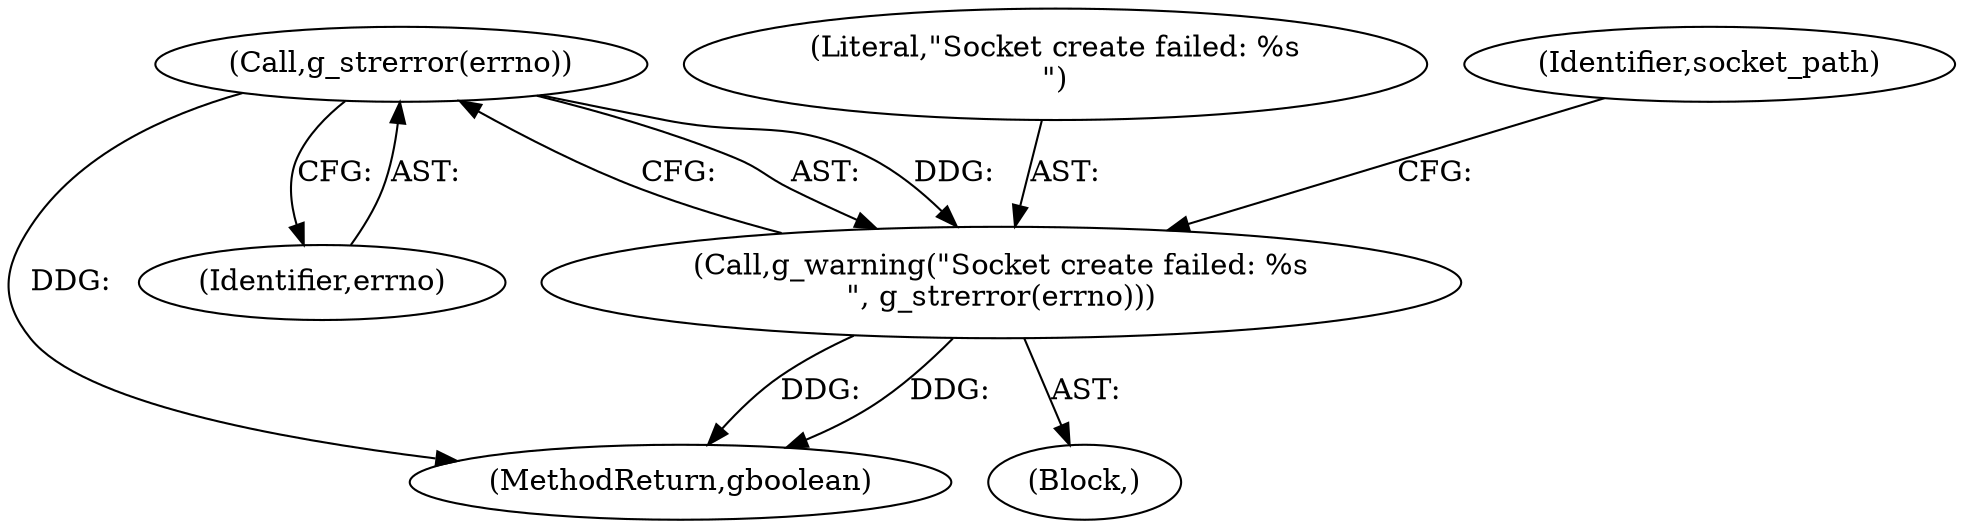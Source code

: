 digraph "0_lxde_f99163c6ff8b2f57c5f37b1ce5d62cf7450d4648@API" {
"1000142" [label="(Call,g_strerror(errno))"];
"1000140" [label="(Call,g_warning(\"Socket create failed: %s\n\", g_strerror(errno)))"];
"1000139" [label="(Block,)"];
"1000141" [label="(Literal,\"Socket create failed: %s\n\")"];
"1000140" [label="(Call,g_warning(\"Socket create failed: %s\n\", g_strerror(errno)))"];
"1000145" [label="(Identifier,socket_path)"];
"1000339" [label="(MethodReturn,gboolean)"];
"1000142" [label="(Call,g_strerror(errno))"];
"1000143" [label="(Identifier,errno)"];
"1000142" -> "1000140"  [label="AST: "];
"1000142" -> "1000143"  [label="CFG: "];
"1000143" -> "1000142"  [label="AST: "];
"1000140" -> "1000142"  [label="CFG: "];
"1000142" -> "1000339"  [label="DDG: "];
"1000142" -> "1000140"  [label="DDG: "];
"1000140" -> "1000139"  [label="AST: "];
"1000141" -> "1000140"  [label="AST: "];
"1000145" -> "1000140"  [label="CFG: "];
"1000140" -> "1000339"  [label="DDG: "];
"1000140" -> "1000339"  [label="DDG: "];
}
